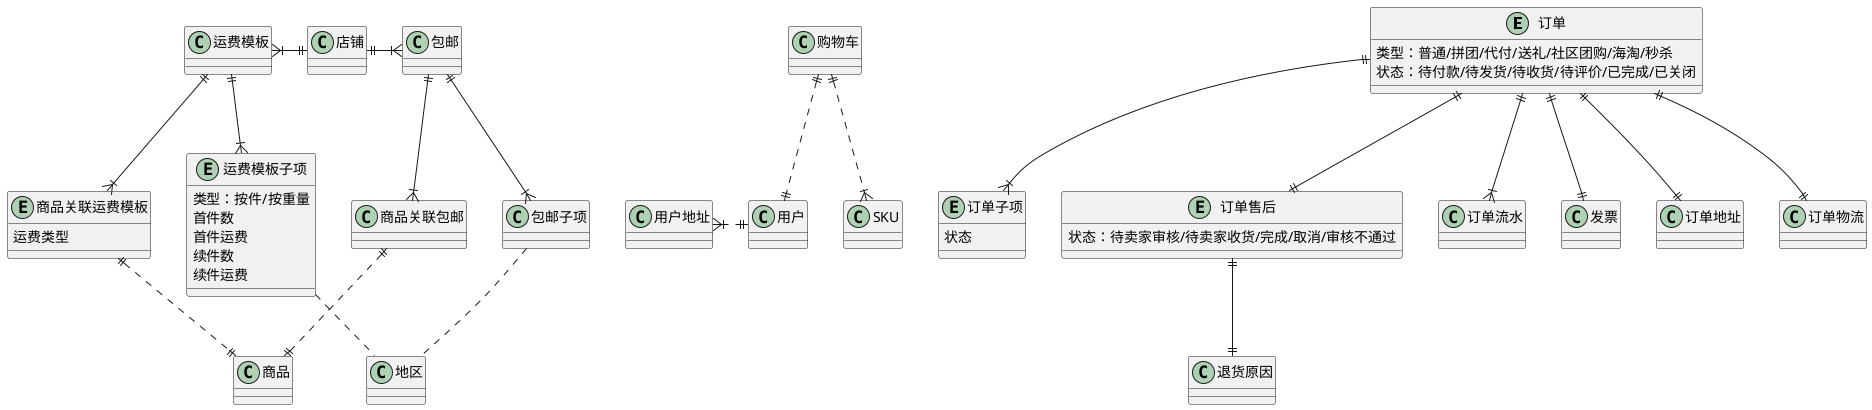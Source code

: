 @startuml

entity 订单 {
    类型：普通/拼团/代付/送礼/社区团购/海淘/秒杀
    状态：待付款/待发货/待收货/待评价/已完成/已关闭
}
entity 订单子项 {
    状态
}
entity 订单售后 {
    状态：待卖家审核/待卖家收货/完成/取消/审核不通过
}
entity 商品关联运费模板 {
    运费类型
}
entity 运费模板子项 {
    类型：按件/按重量
    首件数
    首件运费
    续件数
    续件运费
}

订单 ||--|{ 订单子项
订单 ||--|{ 订单流水
订单 ||--|| 发票
订单 ||--|| 订单地址
订单 ||--|| 订单物流
订单 ||--|| 订单售后
订单售后 ||--|| 退货原因

运费模板 ||--|{ 商品关联运费模板
商品关联运费模板 ||..|| 商品
运费模板 }|-r-|| 店铺
运费模板 ||--|{ 运费模板子项
运费模板子项 .. 地区

包邮 ||--|{ 商品关联包邮
商品关联包邮 ||..|| 商品
包邮 }|-l-|| 店铺
包邮 ||--|{ 包邮子项
包邮子项 .. 地区

' 用户
用户地址 }|.|| 用户
购物车 ||..|| 用户
购物车 ||..|{ SKU


@enduml